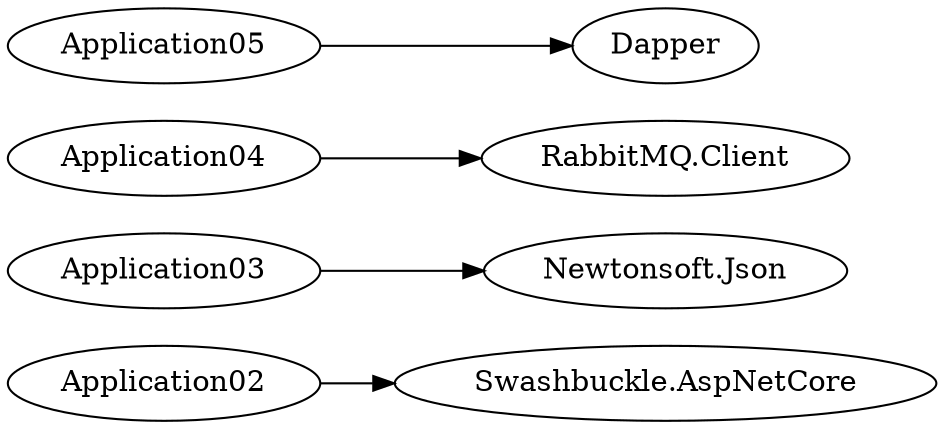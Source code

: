 digraph Dependencies {
  rankdir=LR;
  "Application02" -> "Swashbuckle.AspNetCore";
  "Application03" -> "Newtonsoft.Json";
  "Application04" -> "RabbitMQ.Client";
  "Application05" -> "Dapper";
}
